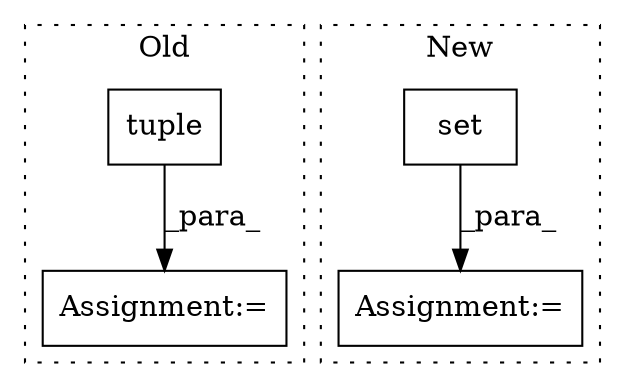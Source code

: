 digraph G {
subgraph cluster0 {
1 [label="tuple" a="32" s="2874,3044" l="17,-3" shape="box"];
4 [label="Assignment:=" a="7" s="2873" l="1" shape="box"];
label = "Old";
style="dotted";
}
subgraph cluster1 {
2 [label="set" a="32" s="2173" l="5" shape="box"];
3 [label="Assignment:=" a="7" s="2172" l="1" shape="box"];
label = "New";
style="dotted";
}
1 -> 4 [label="_para_"];
2 -> 3 [label="_para_"];
}